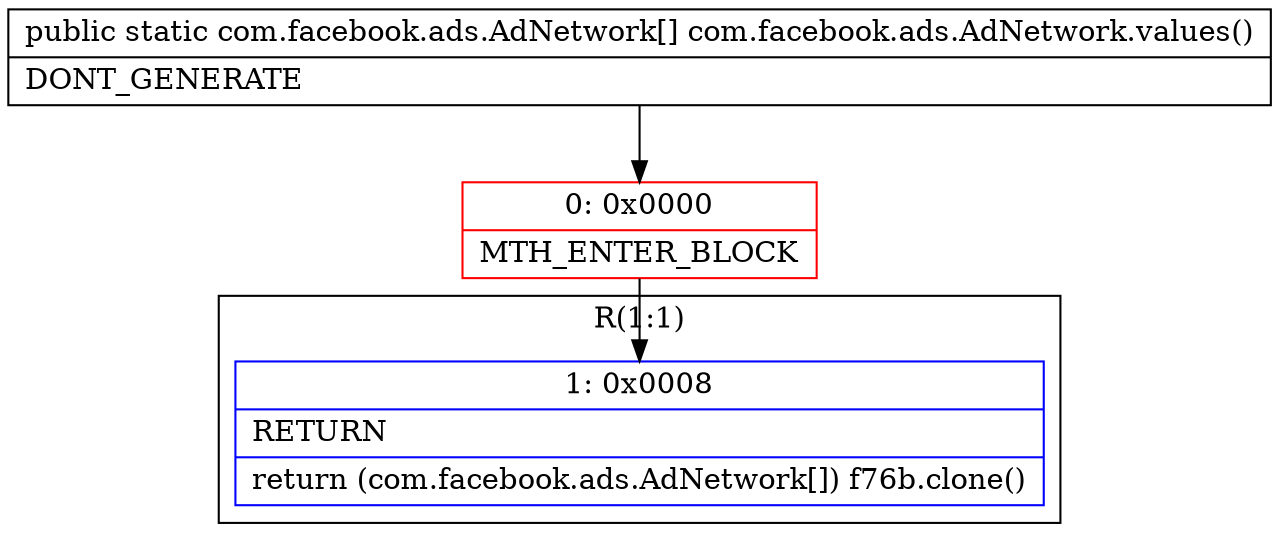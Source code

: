 digraph "CFG forcom.facebook.ads.AdNetwork.values()[Lcom\/facebook\/ads\/AdNetwork;" {
subgraph cluster_Region_1324087674 {
label = "R(1:1)";
node [shape=record,color=blue];
Node_1 [shape=record,label="{1\:\ 0x0008|RETURN\l|return (com.facebook.ads.AdNetwork[]) f76b.clone()\l}"];
}
Node_0 [shape=record,color=red,label="{0\:\ 0x0000|MTH_ENTER_BLOCK\l}"];
MethodNode[shape=record,label="{public static com.facebook.ads.AdNetwork[] com.facebook.ads.AdNetwork.values()  | DONT_GENERATE\l}"];
MethodNode -> Node_0;
Node_0 -> Node_1;
}

